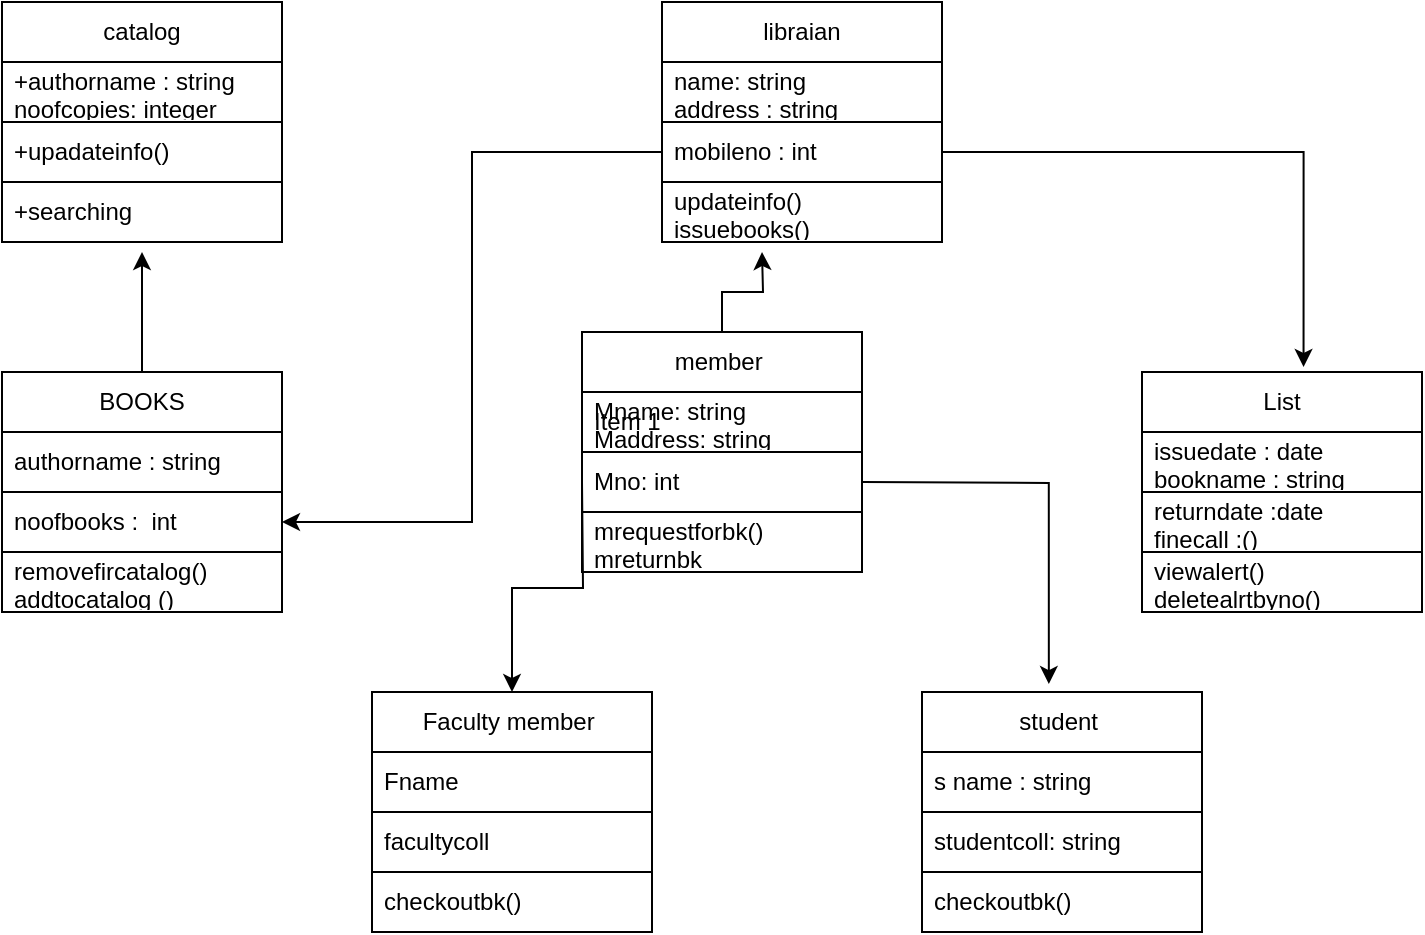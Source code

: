 <mxfile version="27.1.1">
  <diagram name="Page-1" id="5YlvU0HNKvhpue9AHyGh">
    <mxGraphModel dx="902" dy="464" grid="1" gridSize="10" guides="1" tooltips="1" connect="1" arrows="1" fold="1" page="1" pageScale="1" pageWidth="850" pageHeight="1100" background="light-dark(#FFFFFF,#FFFFFF)" math="0" shadow="0">
      <root>
        <mxCell id="0" />
        <mxCell id="1" parent="0" />
        <mxCell id="7pMr421BL7AeJPfHvYVF-1" value="List" style="swimlane;fontStyle=0;childLayout=stackLayout;horizontal=1;startSize=30;horizontalStack=0;resizeParent=1;resizeParentMax=0;resizeLast=0;collapsible=1;marginBottom=0;whiteSpace=wrap;html=1;strokeColor=light-dark(#000000,#000000);fontColor=light-dark(#000000,#000000);" vertex="1" parent="1">
          <mxGeometry x="390" y="220" width="140" height="120" as="geometry" />
        </mxCell>
        <mxCell id="7pMr421BL7AeJPfHvYVF-2" value="Item 1" style="text;align=left;verticalAlign=middle;spacingLeft=4;spacingRight=4;overflow=hidden;points=[[0,0.5],[1,0.5]];portConstraint=eastwest;rotatable=0;whiteSpace=wrap;html=1;strokeColor=light-dark(#000000,#000000);fontColor=light-dark(#000000,#000000);" vertex="1" parent="7pMr421BL7AeJPfHvYVF-1">
          <mxGeometry y="30" width="140" height="30" as="geometry" />
        </mxCell>
        <mxCell id="7pMr421BL7AeJPfHvYVF-3" value="Mno: int&amp;nbsp;" style="text;align=left;verticalAlign=middle;spacingLeft=4;spacingRight=4;overflow=hidden;points=[[0,0.5],[1,0.5]];portConstraint=eastwest;rotatable=0;whiteSpace=wrap;html=1;strokeColor=light-dark(#000000,#000000);fontColor=light-dark(#000000,#000000);" vertex="1" parent="7pMr421BL7AeJPfHvYVF-1">
          <mxGeometry y="60" width="140" height="30" as="geometry" />
        </mxCell>
        <mxCell id="7pMr421BL7AeJPfHvYVF-4" value="mrequestforbk()&lt;div&gt;mreturnbk&lt;/div&gt;" style="text;align=left;verticalAlign=middle;spacingLeft=4;spacingRight=4;overflow=hidden;points=[[0,0.5],[1,0.5]];portConstraint=eastwest;rotatable=0;whiteSpace=wrap;html=1;strokeColor=light-dark(#000000,#000000);fontColor=light-dark(#000000,#000000);" vertex="1" parent="7pMr421BL7AeJPfHvYVF-1">
          <mxGeometry y="90" width="140" height="30" as="geometry" />
        </mxCell>
        <mxCell id="7pMr421BL7AeJPfHvYVF-40" style="edgeStyle=orthogonalEdgeStyle;rounded=0;orthogonalLoop=1;jettySize=auto;html=1;strokeColor=light-dark(#000000,#000000);fontColor=light-dark(#000000,#000000);" edge="1" parent="1" source="7pMr421BL7AeJPfHvYVF-5">
          <mxGeometry relative="1" as="geometry">
            <mxPoint x="480" y="180" as="targetPoint" />
          </mxGeometry>
        </mxCell>
        <mxCell id="7pMr421BL7AeJPfHvYVF-5" value="member&amp;nbsp;" style="swimlane;fontStyle=0;childLayout=stackLayout;horizontal=1;startSize=30;horizontalStack=0;resizeParent=1;resizeParentMax=0;resizeLast=0;collapsible=1;marginBottom=0;whiteSpace=wrap;html=1;strokeColor=light-dark(#000000,#000000);fontColor=light-dark(#000000,#000000);" vertex="1" parent="1">
          <mxGeometry x="390" y="220" width="140" height="60" as="geometry" />
        </mxCell>
        <mxCell id="7pMr421BL7AeJPfHvYVF-6" value="Mname: string&amp;nbsp;&lt;div&gt;Maddress: string&lt;/div&gt;" style="text;align=left;verticalAlign=middle;spacingLeft=4;spacingRight=4;overflow=hidden;points=[[0,0.5],[1,0.5]];portConstraint=eastwest;rotatable=0;whiteSpace=wrap;html=1;strokeColor=light-dark(#000000,#000000);fontColor=light-dark(#000000,#000000);" vertex="1" parent="7pMr421BL7AeJPfHvYVF-5">
          <mxGeometry y="30" width="140" height="30" as="geometry" />
        </mxCell>
        <mxCell id="7pMr421BL7AeJPfHvYVF-38" style="edgeStyle=orthogonalEdgeStyle;rounded=0;orthogonalLoop=1;jettySize=auto;html=1;strokeColor=light-dark(#000000,#000000);fontColor=light-dark(#000000,#000000);" edge="1" parent="1" source="7pMr421BL7AeJPfHvYVF-13">
          <mxGeometry relative="1" as="geometry">
            <mxPoint x="170" y="180" as="targetPoint" />
          </mxGeometry>
        </mxCell>
        <mxCell id="7pMr421BL7AeJPfHvYVF-13" value="BOOKS" style="swimlane;fontStyle=0;childLayout=stackLayout;horizontal=1;startSize=30;horizontalStack=0;resizeParent=1;resizeParentMax=0;resizeLast=0;collapsible=1;marginBottom=0;whiteSpace=wrap;html=1;strokeColor=light-dark(#000000,#000000);fontColor=light-dark(#000000,#000000);" vertex="1" parent="1">
          <mxGeometry x="100" y="240" width="140" height="120" as="geometry" />
        </mxCell>
        <mxCell id="7pMr421BL7AeJPfHvYVF-14" value="authorname : string&amp;nbsp;" style="text;align=left;verticalAlign=middle;spacingLeft=4;spacingRight=4;overflow=hidden;points=[[0,0.5],[1,0.5]];portConstraint=eastwest;rotatable=0;whiteSpace=wrap;html=1;strokeColor=light-dark(#000000,#000000);fontColor=light-dark(#000000,#000000);" vertex="1" parent="7pMr421BL7AeJPfHvYVF-13">
          <mxGeometry y="30" width="140" height="30" as="geometry" />
        </mxCell>
        <mxCell id="7pMr421BL7AeJPfHvYVF-15" value="noofbooks :&amp;nbsp; int&amp;nbsp;" style="text;align=left;verticalAlign=middle;spacingLeft=4;spacingRight=4;overflow=hidden;points=[[0,0.5],[1,0.5]];portConstraint=eastwest;rotatable=0;whiteSpace=wrap;html=1;strokeColor=light-dark(#000000,#000000);fontColor=light-dark(#000000,#000000);" vertex="1" parent="7pMr421BL7AeJPfHvYVF-13">
          <mxGeometry y="60" width="140" height="30" as="geometry" />
        </mxCell>
        <mxCell id="7pMr421BL7AeJPfHvYVF-16" value="removefircatalog()&lt;br&gt;addtocatalog ()" style="text;align=left;verticalAlign=middle;spacingLeft=4;spacingRight=4;overflow=hidden;points=[[0,0.5],[1,0.5]];portConstraint=eastwest;rotatable=0;whiteSpace=wrap;html=1;strokeColor=light-dark(#000000,#000000);fontColor=light-dark(#000000,#000000);" vertex="1" parent="7pMr421BL7AeJPfHvYVF-13">
          <mxGeometry y="90" width="140" height="30" as="geometry" />
        </mxCell>
        <mxCell id="7pMr421BL7AeJPfHvYVF-17" value="catalog" style="swimlane;fontStyle=0;childLayout=stackLayout;horizontal=1;startSize=30;horizontalStack=0;resizeParent=1;resizeParentMax=0;resizeLast=0;collapsible=1;marginBottom=0;whiteSpace=wrap;html=1;strokeColor=light-dark(#000000,#000000);" vertex="1" parent="1">
          <mxGeometry x="100" y="55" width="140" height="120" as="geometry" />
        </mxCell>
        <mxCell id="7pMr421BL7AeJPfHvYVF-18" value="+authorname : string&amp;nbsp;&lt;div&gt;noofcopies: integer&amp;nbsp;&lt;/div&gt;" style="text;align=left;verticalAlign=middle;spacingLeft=4;spacingRight=4;overflow=hidden;points=[[0,0.5],[1,0.5]];portConstraint=eastwest;rotatable=0;whiteSpace=wrap;html=1;strokeColor=light-dark(#000000,#000000);fontColor=light-dark(#000000,#000000);" vertex="1" parent="7pMr421BL7AeJPfHvYVF-17">
          <mxGeometry y="30" width="140" height="30" as="geometry" />
        </mxCell>
        <mxCell id="7pMr421BL7AeJPfHvYVF-19" value="+upadateinfo()" style="text;align=left;verticalAlign=middle;spacingLeft=4;spacingRight=4;overflow=hidden;points=[[0,0.5],[1,0.5]];portConstraint=eastwest;rotatable=0;whiteSpace=wrap;html=1;strokeColor=light-dark(#000000,#000000);fontColor=light-dark(#000000,#000000);" vertex="1" parent="7pMr421BL7AeJPfHvYVF-17">
          <mxGeometry y="60" width="140" height="30" as="geometry" />
        </mxCell>
        <mxCell id="7pMr421BL7AeJPfHvYVF-20" value="+searching&amp;nbsp;" style="text;align=left;verticalAlign=middle;spacingLeft=4;spacingRight=4;overflow=hidden;points=[[0,0.5],[1,0.5]];portConstraint=eastwest;rotatable=0;whiteSpace=wrap;html=1;strokeColor=light-dark(#000000,#000000);fontColor=light-dark(#000000,#000000);" vertex="1" parent="7pMr421BL7AeJPfHvYVF-17">
          <mxGeometry y="90" width="140" height="30" as="geometry" />
        </mxCell>
        <mxCell id="7pMr421BL7AeJPfHvYVF-21" value="List" style="swimlane;fontStyle=0;childLayout=stackLayout;horizontal=1;startSize=30;horizontalStack=0;resizeParent=1;resizeParentMax=0;resizeLast=0;collapsible=1;marginBottom=0;whiteSpace=wrap;html=1;strokeColor=light-dark(#000000,#000000);fontColor=light-dark(#000000,#000000);" vertex="1" parent="1">
          <mxGeometry x="670" y="240" width="140" height="120" as="geometry" />
        </mxCell>
        <mxCell id="7pMr421BL7AeJPfHvYVF-22" value="issuedate : date&amp;nbsp;&amp;nbsp;&lt;div&gt;bookname : string&amp;nbsp;&lt;/div&gt;" style="text;align=left;verticalAlign=middle;spacingLeft=4;spacingRight=4;overflow=hidden;points=[[0,0.5],[1,0.5]];portConstraint=eastwest;rotatable=0;whiteSpace=wrap;html=1;strokeColor=light-dark(#000000,#000000);fontColor=light-dark(#000000,#000000);" vertex="1" parent="7pMr421BL7AeJPfHvYVF-21">
          <mxGeometry y="30" width="140" height="30" as="geometry" />
        </mxCell>
        <mxCell id="7pMr421BL7AeJPfHvYVF-23" value="returndate :date&amp;nbsp;&lt;div&gt;finecall :()&lt;/div&gt;" style="text;align=left;verticalAlign=middle;spacingLeft=4;spacingRight=4;overflow=hidden;points=[[0,0.5],[1,0.5]];portConstraint=eastwest;rotatable=0;whiteSpace=wrap;html=1;strokeColor=light-dark(#000000,#000000);fontColor=light-dark(#000000,#000000);" vertex="1" parent="7pMr421BL7AeJPfHvYVF-21">
          <mxGeometry y="60" width="140" height="30" as="geometry" />
        </mxCell>
        <mxCell id="7pMr421BL7AeJPfHvYVF-24" value="viewalert()&lt;div&gt;deletealrtbyno()&lt;/div&gt;" style="text;align=left;verticalAlign=middle;spacingLeft=4;spacingRight=4;overflow=hidden;points=[[0,0.5],[1,0.5]];portConstraint=eastwest;rotatable=0;whiteSpace=wrap;html=1;strokeColor=light-dark(#000000,#000000);fontColor=light-dark(#000000,#000000);" vertex="1" parent="7pMr421BL7AeJPfHvYVF-21">
          <mxGeometry y="90" width="140" height="30" as="geometry" />
        </mxCell>
        <mxCell id="7pMr421BL7AeJPfHvYVF-25" value="student&amp;nbsp;" style="swimlane;fontStyle=0;childLayout=stackLayout;horizontal=1;startSize=30;horizontalStack=0;resizeParent=1;resizeParentMax=0;resizeLast=0;collapsible=1;marginBottom=0;whiteSpace=wrap;html=1;strokeColor=light-dark(#000000,#000000);fontColor=light-dark(#000000,#000000);" vertex="1" parent="1">
          <mxGeometry x="560" y="400" width="140" height="120" as="geometry" />
        </mxCell>
        <mxCell id="7pMr421BL7AeJPfHvYVF-26" value="s name : string&amp;nbsp;" style="text;align=left;verticalAlign=middle;spacingLeft=4;spacingRight=4;overflow=hidden;points=[[0,0.5],[1,0.5]];portConstraint=eastwest;rotatable=0;whiteSpace=wrap;html=1;strokeColor=light-dark(#000000,#000000);fontColor=light-dark(#000000,#000000);" vertex="1" parent="7pMr421BL7AeJPfHvYVF-25">
          <mxGeometry y="30" width="140" height="30" as="geometry" />
        </mxCell>
        <mxCell id="7pMr421BL7AeJPfHvYVF-27" value="studentcoll: string&amp;nbsp;" style="text;align=left;verticalAlign=middle;spacingLeft=4;spacingRight=4;overflow=hidden;points=[[0,0.5],[1,0.5]];portConstraint=eastwest;rotatable=0;whiteSpace=wrap;html=1;strokeColor=light-dark(#000000,#000000);fontColor=light-dark(#000000,#000000);" vertex="1" parent="7pMr421BL7AeJPfHvYVF-25">
          <mxGeometry y="60" width="140" height="30" as="geometry" />
        </mxCell>
        <mxCell id="7pMr421BL7AeJPfHvYVF-28" value="checkoutbk()" style="text;align=left;verticalAlign=middle;spacingLeft=4;spacingRight=4;overflow=hidden;points=[[0,0.5],[1,0.5]];portConstraint=eastwest;rotatable=0;whiteSpace=wrap;html=1;strokeColor=light-dark(#000000,#000000);fontColor=light-dark(#000000,#000000);" vertex="1" parent="7pMr421BL7AeJPfHvYVF-25">
          <mxGeometry y="90" width="140" height="30" as="geometry" />
        </mxCell>
        <mxCell id="7pMr421BL7AeJPfHvYVF-29" value="Faculty member&amp;nbsp;" style="swimlane;fontStyle=0;childLayout=stackLayout;horizontal=1;startSize=30;horizontalStack=0;resizeParent=1;resizeParentMax=0;resizeLast=0;collapsible=1;marginBottom=0;whiteSpace=wrap;html=1;strokeColor=light-dark(#000000,#000000);fontColor=light-dark(#000000,#000000);" vertex="1" parent="1">
          <mxGeometry x="285" y="400" width="140" height="120" as="geometry" />
        </mxCell>
        <mxCell id="7pMr421BL7AeJPfHvYVF-30" value="Fname&amp;nbsp;" style="text;align=left;verticalAlign=middle;spacingLeft=4;spacingRight=4;overflow=hidden;points=[[0,0.5],[1,0.5]];portConstraint=eastwest;rotatable=0;whiteSpace=wrap;html=1;strokeColor=light-dark(#000000,#000000);fontColor=light-dark(#000000,#000000);" vertex="1" parent="7pMr421BL7AeJPfHvYVF-29">
          <mxGeometry y="30" width="140" height="30" as="geometry" />
        </mxCell>
        <mxCell id="7pMr421BL7AeJPfHvYVF-31" value="facultycoll" style="text;align=left;verticalAlign=middle;spacingLeft=4;spacingRight=4;overflow=hidden;points=[[0,0.5],[1,0.5]];portConstraint=eastwest;rotatable=0;whiteSpace=wrap;html=1;strokeColor=light-dark(#000000,#000000);fontColor=light-dark(#000000,#000000);" vertex="1" parent="7pMr421BL7AeJPfHvYVF-29">
          <mxGeometry y="60" width="140" height="30" as="geometry" />
        </mxCell>
        <mxCell id="7pMr421BL7AeJPfHvYVF-32" value="checkoutbk()" style="text;align=left;verticalAlign=middle;spacingLeft=4;spacingRight=4;overflow=hidden;points=[[0,0.5],[1,0.5]];portConstraint=eastwest;rotatable=0;whiteSpace=wrap;html=1;strokeColor=light-dark(#000000,#000000);fontColor=light-dark(#000000,#000000);" vertex="1" parent="7pMr421BL7AeJPfHvYVF-29">
          <mxGeometry y="90" width="140" height="30" as="geometry" />
        </mxCell>
        <mxCell id="7pMr421BL7AeJPfHvYVF-33" value="libraian" style="swimlane;fontStyle=0;childLayout=stackLayout;horizontal=1;startSize=30;horizontalStack=0;resizeParent=1;resizeParentMax=0;resizeLast=0;collapsible=1;marginBottom=0;whiteSpace=wrap;html=1;strokeColor=light-dark(#000000,#000000);" vertex="1" parent="1">
          <mxGeometry x="430" y="55" width="140" height="120" as="geometry" />
        </mxCell>
        <mxCell id="7pMr421BL7AeJPfHvYVF-34" value="name: string&amp;nbsp;&lt;div&gt;address : string&amp;nbsp;&lt;/div&gt;" style="text;align=left;verticalAlign=middle;spacingLeft=4;spacingRight=4;overflow=hidden;points=[[0,0.5],[1,0.5]];portConstraint=eastwest;rotatable=0;whiteSpace=wrap;html=1;strokeColor=light-dark(#000000,#000000);fontColor=light-dark(#000000,#000000);" vertex="1" parent="7pMr421BL7AeJPfHvYVF-33">
          <mxGeometry y="30" width="140" height="30" as="geometry" />
        </mxCell>
        <mxCell id="7pMr421BL7AeJPfHvYVF-35" value="mobileno : int&amp;nbsp;" style="text;align=left;verticalAlign=middle;spacingLeft=4;spacingRight=4;overflow=hidden;points=[[0,0.5],[1,0.5]];portConstraint=eastwest;rotatable=0;whiteSpace=wrap;html=1;strokeColor=light-dark(#000000,#000000);fontColor=light-dark(#000000,#000000);" vertex="1" parent="7pMr421BL7AeJPfHvYVF-33">
          <mxGeometry y="60" width="140" height="30" as="geometry" />
        </mxCell>
        <mxCell id="7pMr421BL7AeJPfHvYVF-36" value="updateinfo()&lt;div&gt;issuebooks()&amp;nbsp;&lt;/div&gt;" style="text;align=left;verticalAlign=middle;spacingLeft=4;spacingRight=4;overflow=hidden;points=[[0,0.5],[1,0.5]];portConstraint=eastwest;rotatable=0;whiteSpace=wrap;html=1;strokeColor=light-dark(#000000,#000000);fontColor=light-dark(#000000,#000000);" vertex="1" parent="7pMr421BL7AeJPfHvYVF-33">
          <mxGeometry y="90" width="140" height="30" as="geometry" />
        </mxCell>
        <mxCell id="7pMr421BL7AeJPfHvYVF-39" style="edgeStyle=orthogonalEdgeStyle;rounded=0;orthogonalLoop=1;jettySize=auto;html=1;entryX=1;entryY=0.5;entryDx=0;entryDy=0;strokeColor=light-dark(#000000,#000000);fontColor=light-dark(#000000,#000000);" edge="1" parent="1" source="7pMr421BL7AeJPfHvYVF-35" target="7pMr421BL7AeJPfHvYVF-15">
          <mxGeometry relative="1" as="geometry" />
        </mxCell>
        <mxCell id="7pMr421BL7AeJPfHvYVF-41" style="edgeStyle=orthogonalEdgeStyle;rounded=0;orthogonalLoop=1;jettySize=auto;html=1;entryX=0.5;entryY=0;entryDx=0;entryDy=0;strokeColor=light-dark(#000000,#000000);fontColor=light-dark(#000000,#000000);" edge="1" parent="1" target="7pMr421BL7AeJPfHvYVF-29">
          <mxGeometry relative="1" as="geometry">
            <mxPoint x="390" y="295" as="sourcePoint" />
          </mxGeometry>
        </mxCell>
        <mxCell id="7pMr421BL7AeJPfHvYVF-42" style="edgeStyle=orthogonalEdgeStyle;rounded=0;orthogonalLoop=1;jettySize=auto;html=1;entryX=0.453;entryY=-0.033;entryDx=0;entryDy=0;entryPerimeter=0;strokeColor=light-dark(#000000,#000000);fontColor=light-dark(#000000,#000000);" edge="1" parent="1" target="7pMr421BL7AeJPfHvYVF-25">
          <mxGeometry relative="1" as="geometry">
            <mxPoint x="530" y="295" as="sourcePoint" />
          </mxGeometry>
        </mxCell>
        <mxCell id="7pMr421BL7AeJPfHvYVF-43" style="edgeStyle=orthogonalEdgeStyle;rounded=0;orthogonalLoop=1;jettySize=auto;html=1;entryX=0.577;entryY=-0.021;entryDx=0;entryDy=0;entryPerimeter=0;strokeColor=light-dark(#000000,#000000);fontColor=light-dark(#000000,#000000);" edge="1" parent="1" source="7pMr421BL7AeJPfHvYVF-35" target="7pMr421BL7AeJPfHvYVF-21">
          <mxGeometry relative="1" as="geometry" />
        </mxCell>
      </root>
    </mxGraphModel>
  </diagram>
</mxfile>
